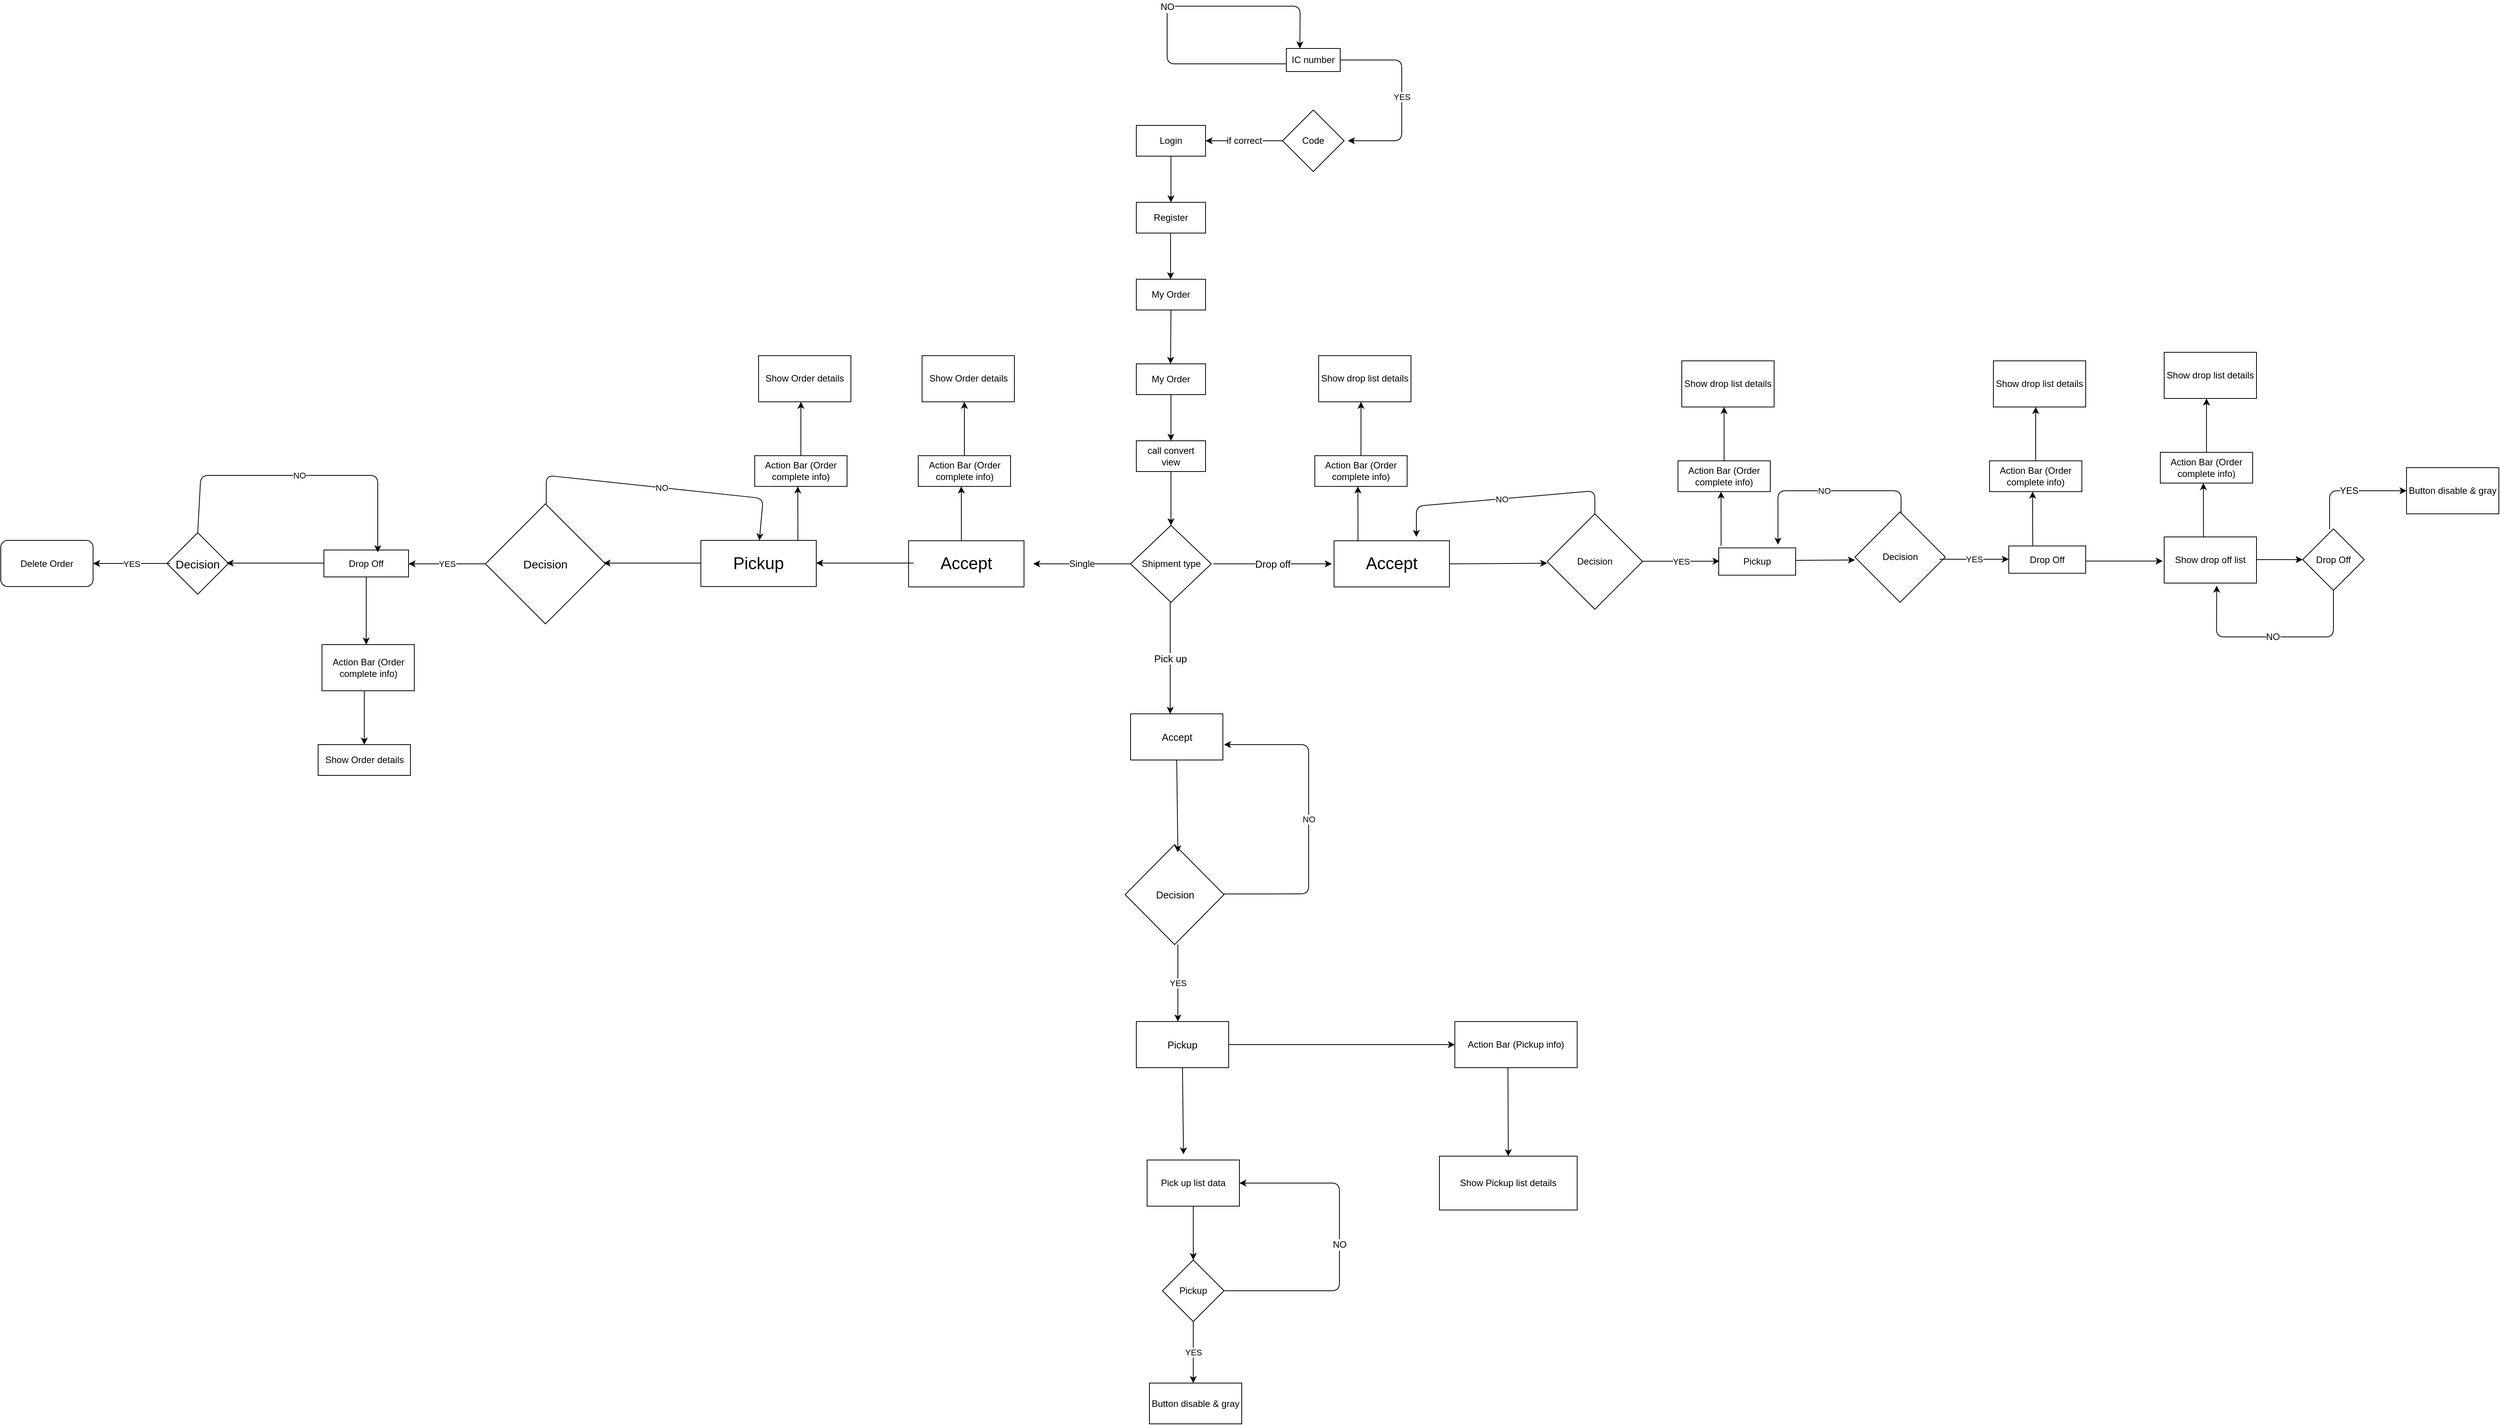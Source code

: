 <mxfile version="15.3.8" type="github"><diagram id="_FXOWP3BJIaokdijvQlw" name="Page-1"><mxGraphModel dx="3128" dy="1888" grid="1" gridSize="10" guides="1" tooltips="1" connect="1" arrows="1" fold="1" page="1" pageScale="1" pageWidth="1200" pageHeight="1600" math="0" shadow="0"><root><mxCell id="0"/><mxCell id="1" parent="0"/><mxCell id="i1LNajIbp0qII7kQ86E9-1" value="IC number" style="rounded=0;whiteSpace=wrap;html=1;" vertex="1" parent="1"><mxGeometry x="1771" y="845" width="70" height="30" as="geometry"/></mxCell><mxCell id="i1LNajIbp0qII7kQ86E9-3" value="Code" style="rhombus;whiteSpace=wrap;html=1;" vertex="1" parent="1"><mxGeometry x="1766" y="925" width="80" height="80" as="geometry"/></mxCell><mxCell id="i1LNajIbp0qII7kQ86E9-4" value="" style="endArrow=classic;html=1;exitX=1;exitY=0.5;exitDx=0;exitDy=0;" edge="1" parent="1" source="i1LNajIbp0qII7kQ86E9-1"><mxGeometry relative="1" as="geometry"><mxPoint x="1791" y="1055" as="sourcePoint"/><mxPoint x="1851" y="965" as="targetPoint"/><Array as="points"><mxPoint x="1921" y="860"/><mxPoint x="1921" y="965"/></Array></mxGeometry></mxCell><mxCell id="i1LNajIbp0qII7kQ86E9-5" value="YES" style="edgeLabel;resizable=0;html=1;align=center;verticalAlign=middle;" connectable="0" vertex="1" parent="i1LNajIbp0qII7kQ86E9-4"><mxGeometry relative="1" as="geometry"/></mxCell><mxCell id="i1LNajIbp0qII7kQ86E9-12" value="" style="endArrow=classic;html=1;entryX=0.25;entryY=0;entryDx=0;entryDy=0;" edge="1" parent="1" target="i1LNajIbp0qII7kQ86E9-1"><mxGeometry relative="1" as="geometry"><mxPoint x="1771" y="865" as="sourcePoint"/><mxPoint x="1806" y="790" as="targetPoint"/><Array as="points"><mxPoint x="1616" y="865"/><mxPoint x="1616" y="790"/><mxPoint x="1789" y="790"/></Array></mxGeometry></mxCell><mxCell id="i1LNajIbp0qII7kQ86E9-14" value="NO" style="edgeLabel;html=1;align=center;verticalAlign=middle;resizable=0;points=[];fontSize=12;" vertex="1" connectable="0" parent="i1LNajIbp0qII7kQ86E9-12"><mxGeometry x="0.004" y="-1" relative="1" as="geometry"><mxPoint as="offset"/></mxGeometry></mxCell><mxCell id="i1LNajIbp0qII7kQ86E9-16" value="Login" style="rounded=0;whiteSpace=wrap;html=1;" vertex="1" parent="1"><mxGeometry x="1576" y="945" width="90" height="40" as="geometry"/></mxCell><mxCell id="i1LNajIbp0qII7kQ86E9-17" value="" style="endArrow=classic;html=1;exitX=0;exitY=0.5;exitDx=0;exitDy=0;entryX=1;entryY=0.5;entryDx=0;entryDy=0;" edge="1" parent="1" source="i1LNajIbp0qII7kQ86E9-3" target="i1LNajIbp0qII7kQ86E9-16"><mxGeometry relative="1" as="geometry"><mxPoint x="1666" y="1065" as="sourcePoint"/><mxPoint x="1686" y="974" as="targetPoint"/></mxGeometry></mxCell><mxCell id="i1LNajIbp0qII7kQ86E9-18" value="if correct" style="edgeLabel;resizable=0;html=1;align=center;verticalAlign=middle;fontSize=12;" connectable="0" vertex="1" parent="i1LNajIbp0qII7kQ86E9-17"><mxGeometry relative="1" as="geometry"/></mxCell><mxCell id="i1LNajIbp0qII7kQ86E9-20" value="Register" style="rounded=0;whiteSpace=wrap;html=1;" vertex="1" parent="1"><mxGeometry x="1576" y="1045" width="90" height="40" as="geometry"/></mxCell><mxCell id="i1LNajIbp0qII7kQ86E9-23" value="" style="endArrow=classic;html=1;exitX=0.5;exitY=1;exitDx=0;exitDy=0;entryX=0.5;entryY=0;entryDx=0;entryDy=0;" edge="1" parent="1" source="i1LNajIbp0qII7kQ86E9-16" target="i1LNajIbp0qII7kQ86E9-20"><mxGeometry width="50" height="50" relative="1" as="geometry"><mxPoint x="1836" y="975" as="sourcePoint"/><mxPoint x="1676" y="1025" as="targetPoint"/></mxGeometry></mxCell><mxCell id="i1LNajIbp0qII7kQ86E9-24" value="My Order" style="rounded=0;whiteSpace=wrap;html=1;" vertex="1" parent="1"><mxGeometry x="1576" y="1145" width="90" height="40" as="geometry"/></mxCell><mxCell id="i1LNajIbp0qII7kQ86E9-25" value="" style="endArrow=classic;html=1;exitX=0.5;exitY=1;exitDx=0;exitDy=0;entryX=0.5;entryY=0;entryDx=0;entryDy=0;" edge="1" parent="1"><mxGeometry width="50" height="50" relative="1" as="geometry"><mxPoint x="1620.5" y="1085" as="sourcePoint"/><mxPoint x="1620.5" y="1145" as="targetPoint"/></mxGeometry></mxCell><mxCell id="i1LNajIbp0qII7kQ86E9-26" value="My Order" style="rounded=0;whiteSpace=wrap;html=1;" vertex="1" parent="1"><mxGeometry x="1576" y="1255" width="90" height="40" as="geometry"/></mxCell><mxCell id="i1LNajIbp0qII7kQ86E9-27" value="" style="endArrow=classic;html=1;exitX=0.5;exitY=1;exitDx=0;exitDy=0;entryX=0.5;entryY=0;entryDx=0;entryDy=0;" edge="1" parent="1" source="i1LNajIbp0qII7kQ86E9-24"><mxGeometry width="50" height="50" relative="1" as="geometry"><mxPoint x="1620.5" y="1195" as="sourcePoint"/><mxPoint x="1620.5" y="1255" as="targetPoint"/></mxGeometry></mxCell><mxCell id="i1LNajIbp0qII7kQ86E9-28" value="call convert view" style="rounded=0;whiteSpace=wrap;html=1;" vertex="1" parent="1"><mxGeometry x="1576" y="1355" width="90" height="40" as="geometry"/></mxCell><mxCell id="i1LNajIbp0qII7kQ86E9-31" value="" style="endArrow=classic;html=1;entryX=0.5;entryY=0;entryDx=0;entryDy=0;exitX=0.5;exitY=1;exitDx=0;exitDy=0;" edge="1" parent="1" source="i1LNajIbp0qII7kQ86E9-26" target="i1LNajIbp0qII7kQ86E9-28"><mxGeometry relative="1" as="geometry"><mxPoint x="1606" y="1325" as="sourcePoint"/><mxPoint x="1706" y="1325" as="targetPoint"/></mxGeometry></mxCell><mxCell id="i1LNajIbp0qII7kQ86E9-34" value="" style="endArrow=classic;html=1;entryX=0.5;entryY=0;entryDx=0;entryDy=0;exitX=0.5;exitY=1;exitDx=0;exitDy=0;" edge="1" parent="1" source="i1LNajIbp0qII7kQ86E9-28"><mxGeometry relative="1" as="geometry"><mxPoint x="1571" y="1435" as="sourcePoint"/><mxPoint x="1621" y="1465" as="targetPoint"/></mxGeometry></mxCell><mxCell id="i1LNajIbp0qII7kQ86E9-36" value="Shipment type" style="rhombus;whiteSpace=wrap;html=1;" vertex="1" parent="1"><mxGeometry x="1568.5" y="1465" width="105" height="100" as="geometry"/></mxCell><mxCell id="i1LNajIbp0qII7kQ86E9-37" value="Show drop off list" style="rounded=0;whiteSpace=wrap;html=1;" vertex="1" parent="1"><mxGeometry x="2912" y="1480" width="120" height="60" as="geometry"/></mxCell><mxCell id="i1LNajIbp0qII7kQ86E9-38" value="" style="endArrow=classic;html=1;" edge="1" parent="1"><mxGeometry relative="1" as="geometry"><mxPoint x="1676" y="1515" as="sourcePoint"/><mxPoint x="1830" y="1515" as="targetPoint"/></mxGeometry></mxCell><mxCell id="i1LNajIbp0qII7kQ86E9-39" value="Drop off" style="edgeLabel;resizable=0;html=1;align=center;verticalAlign=middle;fontSize=13;" connectable="0" vertex="1" parent="i1LNajIbp0qII7kQ86E9-38"><mxGeometry relative="1" as="geometry"/></mxCell><mxCell id="i1LNajIbp0qII7kQ86E9-42" value="Pick up list data" style="rounded=0;whiteSpace=wrap;html=1;" vertex="1" parent="1"><mxGeometry x="1590" y="2290" width="120" height="60" as="geometry"/></mxCell><mxCell id="i1LNajIbp0qII7kQ86E9-43" value="" style="endArrow=classic;html=1;" edge="1" parent="1" target="i1LNajIbp0qII7kQ86E9-45"><mxGeometry relative="1" as="geometry"><mxPoint x="3032" y="1509.5" as="sourcePoint"/><mxPoint x="3132" y="1509.5" as="targetPoint"/></mxGeometry></mxCell><mxCell id="i1LNajIbp0qII7kQ86E9-45" value="Drop Off" style="rhombus;whiteSpace=wrap;html=1;" vertex="1" parent="1"><mxGeometry x="3092" y="1469.5" width="80" height="80" as="geometry"/></mxCell><mxCell id="i1LNajIbp0qII7kQ86E9-46" value="" style="endArrow=classic;html=1;" edge="1" parent="1"><mxGeometry relative="1" as="geometry"><mxPoint x="3127" y="1470" as="sourcePoint"/><mxPoint x="3227" y="1420" as="targetPoint"/><Array as="points"><mxPoint x="3127" y="1420"/></Array></mxGeometry></mxCell><mxCell id="i1LNajIbp0qII7kQ86E9-47" value="YES" style="edgeLabel;resizable=0;html=1;align=center;verticalAlign=middle;fontSize=12;" connectable="0" vertex="1" parent="i1LNajIbp0qII7kQ86E9-46"><mxGeometry relative="1" as="geometry"/></mxCell><mxCell id="i1LNajIbp0qII7kQ86E9-54" value="" style="endArrow=classic;html=1;entryX=0.569;entryY=1.056;entryDx=0;entryDy=0;entryPerimeter=0;exitX=0.5;exitY=1;exitDx=0;exitDy=0;" edge="1" parent="1" source="i1LNajIbp0qII7kQ86E9-45" target="i1LNajIbp0qII7kQ86E9-37"><mxGeometry relative="1" as="geometry"><mxPoint x="3127" y="1550" as="sourcePoint"/><mxPoint x="3037" y="1620" as="targetPoint"/><Array as="points"><mxPoint x="3132" y="1610"/><mxPoint x="2980" y="1610"/></Array></mxGeometry></mxCell><mxCell id="i1LNajIbp0qII7kQ86E9-55" value="NO" style="edgeLabel;resizable=0;html=1;align=center;verticalAlign=middle;fontSize=12;" connectable="0" vertex="1" parent="i1LNajIbp0qII7kQ86E9-54"><mxGeometry relative="1" as="geometry"/></mxCell><mxCell id="i1LNajIbp0qII7kQ86E9-56" value="Button disable &amp;amp; gray" style="rounded=0;whiteSpace=wrap;html=1;" vertex="1" parent="1"><mxGeometry x="3227" y="1390" width="120" height="60" as="geometry"/></mxCell><mxCell id="i1LNajIbp0qII7kQ86E9-57" value="" style="endArrow=classic;html=1;exitX=0.426;exitY=0.011;exitDx=0;exitDy=0;exitPerimeter=0;" edge="1" parent="1" source="i1LNajIbp0qII7kQ86E9-37"><mxGeometry relative="1" as="geometry"><mxPoint x="2952" y="1400" as="sourcePoint"/><mxPoint x="2963" y="1410" as="targetPoint"/></mxGeometry></mxCell><mxCell id="i1LNajIbp0qII7kQ86E9-59" value="Action Bar (Order complete info)" style="rounded=0;whiteSpace=wrap;html=1;" vertex="1" parent="1"><mxGeometry x="2907" y="1370" width="120" height="40" as="geometry"/></mxCell><mxCell id="i1LNajIbp0qII7kQ86E9-60" value="" style="endArrow=classic;html=1;exitX=0.5;exitY=0;exitDx=0;exitDy=0;" edge="1" parent="1" source="i1LNajIbp0qII7kQ86E9-59"><mxGeometry relative="1" as="geometry"><mxPoint x="2967" y="1350" as="sourcePoint"/><mxPoint x="2967" y="1300" as="targetPoint"/></mxGeometry></mxCell><mxCell id="i1LNajIbp0qII7kQ86E9-63" value="Show drop list details" style="rounded=0;whiteSpace=wrap;html=1;" vertex="1" parent="1"><mxGeometry x="2912" y="1240" width="120" height="60" as="geometry"/></mxCell><mxCell id="i1LNajIbp0qII7kQ86E9-64" value="Pickup" style="rhombus;whiteSpace=wrap;html=1;" vertex="1" parent="1"><mxGeometry x="1610" y="2420" width="80" height="80" as="geometry"/></mxCell><mxCell id="i1LNajIbp0qII7kQ86E9-67" value="" style="endArrow=classic;html=1;" edge="1" parent="1" target="i1LNajIbp0qII7kQ86E9-64"><mxGeometry relative="1" as="geometry"><mxPoint x="1650" y="2350" as="sourcePoint"/><mxPoint x="1750" y="2350" as="targetPoint"/></mxGeometry></mxCell><mxCell id="i1LNajIbp0qII7kQ86E9-69" value="" style="endArrow=classic;html=1;exitX=1;exitY=0.5;exitDx=0;exitDy=0;sketch=0;shadow=0;strokeColor=default;entryX=1;entryY=0.5;entryDx=0;entryDy=0;" edge="1" parent="1" source="i1LNajIbp0qII7kQ86E9-64" target="i1LNajIbp0qII7kQ86E9-42"><mxGeometry relative="1" as="geometry"><mxPoint x="1780.28" y="2426.68" as="sourcePoint"/><mxPoint x="1720" y="2320" as="targetPoint"/><Array as="points"><mxPoint x="1840" y="2460"/><mxPoint x="1840" y="2320"/></Array></mxGeometry></mxCell><mxCell id="i1LNajIbp0qII7kQ86E9-70" value="NO" style="edgeLabel;resizable=0;html=1;align=center;verticalAlign=middle;fontSize=12;" connectable="0" vertex="1" parent="i1LNajIbp0qII7kQ86E9-69"><mxGeometry relative="1" as="geometry"/></mxCell><mxCell id="i1LNajIbp0qII7kQ86E9-71" value="" style="endArrow=classic;html=1;shadow=0;strokeColor=default;exitX=0.5;exitY=1;exitDx=0;exitDy=0;" edge="1" parent="1" source="i1LNajIbp0qII7kQ86E9-64"><mxGeometry relative="1" as="geometry"><mxPoint x="1640" y="2540" as="sourcePoint"/><mxPoint x="1650" y="2580" as="targetPoint"/></mxGeometry></mxCell><mxCell id="i1LNajIbp0qII7kQ86E9-72" value="YES" style="edgeLabel;resizable=0;html=1;align=center;verticalAlign=middle;" connectable="0" vertex="1" parent="i1LNajIbp0qII7kQ86E9-71"><mxGeometry relative="1" as="geometry"/></mxCell><mxCell id="i1LNajIbp0qII7kQ86E9-73" value="&lt;span&gt;Button disable &amp;amp; gray&lt;/span&gt;" style="rounded=0;whiteSpace=wrap;html=1;" vertex="1" parent="1"><mxGeometry x="1593" y="2580" width="120" height="53" as="geometry"/></mxCell><mxCell id="i1LNajIbp0qII7kQ86E9-75" value="Show Pickup list details" style="rounded=0;whiteSpace=wrap;html=1;" vertex="1" parent="1"><mxGeometry x="1970" y="2285" width="179" height="70" as="geometry"/></mxCell><mxCell id="i1LNajIbp0qII7kQ86E9-76" value="" style="endArrow=classic;html=1;exitX=0.5;exitY=0;exitDx=0;exitDy=0;entryX=0.5;entryY=0;entryDx=0;entryDy=0;" edge="1" parent="1" target="i1LNajIbp0qII7kQ86E9-75"><mxGeometry relative="1" as="geometry"><mxPoint x="2059" y="2165" as="sourcePoint"/><mxPoint x="2045" y="2220" as="targetPoint"/></mxGeometry></mxCell><mxCell id="i1LNajIbp0qII7kQ86E9-77" value="&lt;span&gt;Action Bar (Pickup info)&lt;/span&gt;" style="rounded=0;whiteSpace=wrap;html=1;" vertex="1" parent="1"><mxGeometry x="1990" y="2110" width="159" height="60" as="geometry"/></mxCell><mxCell id="i1LNajIbp0qII7kQ86E9-84" value="&lt;font style=&quot;font-size: 22px&quot;&gt;Accept&lt;/font&gt;" style="rounded=0;whiteSpace=wrap;html=1;fontSize=12;" vertex="1" parent="1"><mxGeometry x="1280" y="1485" width="150" height="60" as="geometry"/></mxCell><mxCell id="i1LNajIbp0qII7kQ86E9-87" value="" style="endArrow=classic;html=1;shadow=0;fontSize=12;strokeColor=default;exitX=0;exitY=0.5;exitDx=0;exitDy=0;" edge="1" parent="1" source="i1LNajIbp0qII7kQ86E9-36"><mxGeometry relative="1" as="geometry"><mxPoint x="1476" y="1595" as="sourcePoint"/><mxPoint x="1442" y="1515" as="targetPoint"/></mxGeometry></mxCell><mxCell id="i1LNajIbp0qII7kQ86E9-88" value="Single" style="edgeLabel;resizable=0;html=1;align=center;verticalAlign=middle;fontSize=12;" connectable="0" vertex="1" parent="i1LNajIbp0qII7kQ86E9-87"><mxGeometry relative="1" as="geometry"/></mxCell><mxCell id="i1LNajIbp0qII7kQ86E9-89" value="&lt;font style=&quot;font-size: 22px&quot;&gt;Pickup&lt;/font&gt;" style="rounded=0;whiteSpace=wrap;html=1;fontSize=12;" vertex="1" parent="1"><mxGeometry x="1010" y="1484.5" width="150" height="60" as="geometry"/></mxCell><mxCell id="i1LNajIbp0qII7kQ86E9-90" value="" style="endArrow=classic;html=1;shadow=0;fontSize=12;strokeColor=default;exitX=0;exitY=0.5;exitDx=0;exitDy=0;" edge="1" parent="1"><mxGeometry relative="1" as="geometry"><mxPoint x="1286.5" y="1514" as="sourcePoint"/><mxPoint x="1160" y="1514" as="targetPoint"/></mxGeometry></mxCell><mxCell id="i1LNajIbp0qII7kQ86E9-92" value="&lt;font style=&quot;font-size: 15px&quot;&gt;Decision&lt;/font&gt;" style="rhombus;whiteSpace=wrap;html=1;fontSize=12;" vertex="1" parent="1"><mxGeometry x="730" y="1437" width="156" height="156" as="geometry"/></mxCell><mxCell id="i1LNajIbp0qII7kQ86E9-93" value="" style="endArrow=classic;html=1;shadow=0;fontSize=12;strokeColor=default;exitX=0;exitY=0.5;exitDx=0;exitDy=0;" edge="1" parent="1"><mxGeometry relative="1" as="geometry"><mxPoint x="1010" y="1514" as="sourcePoint"/><mxPoint x="883.5" y="1514" as="targetPoint"/></mxGeometry></mxCell><mxCell id="i1LNajIbp0qII7kQ86E9-94" value="" style="endArrow=classic;html=1;shadow=0;fontSize=12;strokeColor=default;exitX=0.5;exitY=0;exitDx=0;exitDy=0;entryX=0.5;entryY=0;entryDx=0;entryDy=0;" edge="1" parent="1"><mxGeometry relative="1" as="geometry"><mxPoint x="809" y="1437" as="sourcePoint"/><mxPoint x="1086" y="1484.5" as="targetPoint"/><Array as="points"><mxPoint x="809" y="1400"/><mxPoint x="1091" y="1430"/></Array></mxGeometry></mxCell><mxCell id="i1LNajIbp0qII7kQ86E9-95" value="NO" style="edgeLabel;resizable=0;html=1;align=center;verticalAlign=middle;" connectable="0" vertex="1" parent="i1LNajIbp0qII7kQ86E9-94"><mxGeometry relative="1" as="geometry"/></mxCell><mxCell id="i1LNajIbp0qII7kQ86E9-96" value="" style="endArrow=classic;html=1;shadow=0;fontSize=12;strokeColor=default;exitX=0;exitY=0.5;exitDx=0;exitDy=0;" edge="1" parent="1" source="i1LNajIbp0qII7kQ86E9-92"><mxGeometry relative="1" as="geometry"><mxPoint x="560" y="1514.5" as="sourcePoint"/><mxPoint x="630" y="1515" as="targetPoint"/></mxGeometry></mxCell><mxCell id="i1LNajIbp0qII7kQ86E9-97" value="YES" style="edgeLabel;resizable=0;html=1;align=center;verticalAlign=middle;" connectable="0" vertex="1" parent="i1LNajIbp0qII7kQ86E9-96"><mxGeometry relative="1" as="geometry"/></mxCell><mxCell id="i1LNajIbp0qII7kQ86E9-98" value="Drop Off" style="rounded=0;whiteSpace=wrap;html=1;fontSize=12;" vertex="1" parent="1"><mxGeometry x="520" y="1497" width="110" height="35" as="geometry"/></mxCell><mxCell id="i1LNajIbp0qII7kQ86E9-99" value="&lt;font style=&quot;font-size: 15px&quot;&gt;Decision&lt;/font&gt;" style="rhombus;whiteSpace=wrap;html=1;fontSize=12;" vertex="1" parent="1"><mxGeometry x="316" y="1474.5" width="80" height="80" as="geometry"/></mxCell><mxCell id="i1LNajIbp0qII7kQ86E9-100" value="" style="endArrow=classic;html=1;shadow=0;fontSize=12;strokeColor=default;exitX=0;exitY=0.5;exitDx=0;exitDy=0;" edge="1" parent="1"><mxGeometry relative="1" as="geometry"><mxPoint x="520" y="1514" as="sourcePoint"/><mxPoint x="393.5" y="1514" as="targetPoint"/></mxGeometry></mxCell><mxCell id="i1LNajIbp0qII7kQ86E9-101" value="" style="endArrow=classic;html=1;shadow=0;fontSize=12;strokeColor=default;exitX=0.5;exitY=0;exitDx=0;exitDy=0;" edge="1" parent="1" source="i1LNajIbp0qII7kQ86E9-99"><mxGeometry relative="1" as="geometry"><mxPoint x="360" y="1477" as="sourcePoint"/><mxPoint x="590" y="1500" as="targetPoint"/><Array as="points"><mxPoint x="360" y="1400"/><mxPoint x="590" y="1400"/></Array></mxGeometry></mxCell><mxCell id="i1LNajIbp0qII7kQ86E9-102" value="NO" style="edgeLabel;resizable=0;html=1;align=center;verticalAlign=middle;" connectable="0" vertex="1" parent="i1LNajIbp0qII7kQ86E9-101"><mxGeometry relative="1" as="geometry"/></mxCell><mxCell id="i1LNajIbp0qII7kQ86E9-103" value="" style="endArrow=classic;html=1;shadow=0;fontSize=12;strokeColor=default;exitX=0;exitY=0.5;exitDx=0;exitDy=0;" edge="1" parent="1"><mxGeometry relative="1" as="geometry"><mxPoint x="320" y="1514.5" as="sourcePoint"/><mxPoint x="220" y="1514.5" as="targetPoint"/></mxGeometry></mxCell><mxCell id="i1LNajIbp0qII7kQ86E9-104" value="YES" style="edgeLabel;resizable=0;html=1;align=center;verticalAlign=middle;" connectable="0" vertex="1" parent="i1LNajIbp0qII7kQ86E9-103"><mxGeometry relative="1" as="geometry"/></mxCell><mxCell id="i1LNajIbp0qII7kQ86E9-105" value="" style="endArrow=classic;html=1;shadow=0;fontSize=12;strokeColor=default;exitX=0.5;exitY=1;exitDx=0;exitDy=0;" edge="1" parent="1" source="i1LNajIbp0qII7kQ86E9-98"><mxGeometry relative="1" as="geometry"><mxPoint x="550" y="1593" as="sourcePoint"/><mxPoint x="575" y="1620" as="targetPoint"/></mxGeometry></mxCell><mxCell id="i1LNajIbp0qII7kQ86E9-108" value="Show Order details" style="rounded=0;whiteSpace=wrap;html=1;" vertex="1" parent="1"><mxGeometry x="512.5" y="1750" width="120" height="40" as="geometry"/></mxCell><mxCell id="i1LNajIbp0qII7kQ86E9-109" value="" style="endArrow=classic;html=1;exitX=0.5;exitY=0;exitDx=0;exitDy=0;entryX=0.5;entryY=0;entryDx=0;entryDy=0;" edge="1" parent="1" target="i1LNajIbp0qII7kQ86E9-108"><mxGeometry relative="1" as="geometry"><mxPoint x="572.5" y="1680" as="sourcePoint"/><mxPoint x="572.5" y="1730" as="targetPoint"/></mxGeometry></mxCell><mxCell id="i1LNajIbp0qII7kQ86E9-110" value="Action Bar (Order complete info)" style="rounded=0;whiteSpace=wrap;html=1;" vertex="1" parent="1"><mxGeometry x="517.5" y="1620" width="120" height="60" as="geometry"/></mxCell><mxCell id="i1LNajIbp0qII7kQ86E9-114" value="&lt;span&gt;Delete Order&lt;/span&gt;" style="rounded=1;whiteSpace=wrap;html=1;fontSize=12;" vertex="1" parent="1"><mxGeometry x="100" y="1484.5" width="120" height="60" as="geometry"/></mxCell><mxCell id="i1LNajIbp0qII7kQ86E9-115" value="&lt;font style=&quot;font-size: 22px&quot;&gt;Accept&lt;/font&gt;" style="rounded=0;whiteSpace=wrap;html=1;fontSize=12;" vertex="1" parent="1"><mxGeometry x="1833" y="1485" width="150" height="60" as="geometry"/></mxCell><mxCell id="i1LNajIbp0qII7kQ86E9-116" value="Decision" style="rhombus;whiteSpace=wrap;html=1;fontSize=12;" vertex="1" parent="1"><mxGeometry x="2110" y="1450" width="124" height="124" as="geometry"/></mxCell><mxCell id="i1LNajIbp0qII7kQ86E9-117" value="" style="endArrow=classic;html=1;shadow=0;fontSize=12;strokeColor=default;exitX=1;exitY=0.5;exitDx=0;exitDy=0;" edge="1" parent="1" source="i1LNajIbp0qII7kQ86E9-115"><mxGeometry relative="1" as="geometry"><mxPoint x="2010" y="1514.17" as="sourcePoint"/><mxPoint x="2110" y="1514.17" as="targetPoint"/></mxGeometry></mxCell><mxCell id="i1LNajIbp0qII7kQ86E9-119" value="Pickup" style="rounded=0;whiteSpace=wrap;html=1;fontSize=12;" vertex="1" parent="1"><mxGeometry x="2333" y="1494.25" width="100" height="35.5" as="geometry"/></mxCell><mxCell id="i1LNajIbp0qII7kQ86E9-120" value="" style="endArrow=classic;html=1;shadow=0;fontSize=12;strokeColor=default;" edge="1" parent="1"><mxGeometry relative="1" as="geometry"><mxPoint x="2234" y="1511.58" as="sourcePoint"/><mxPoint x="2334" y="1511.58" as="targetPoint"/></mxGeometry></mxCell><mxCell id="i1LNajIbp0qII7kQ86E9-121" value="YES" style="edgeLabel;resizable=0;html=1;align=center;verticalAlign=middle;" connectable="0" vertex="1" parent="i1LNajIbp0qII7kQ86E9-120"><mxGeometry relative="1" as="geometry"/></mxCell><mxCell id="i1LNajIbp0qII7kQ86E9-122" value="" style="endArrow=classic;html=1;shadow=0;fontSize=12;strokeColor=default;exitX=0.5;exitY=0;exitDx=0;exitDy=0;" edge="1" parent="1" source="i1LNajIbp0qII7kQ86E9-116"><mxGeometry relative="1" as="geometry"><mxPoint x="2120" y="1419.58" as="sourcePoint"/><mxPoint x="1940" y="1480" as="targetPoint"/><Array as="points"><mxPoint x="2172" y="1420"/><mxPoint x="1940" y="1440"/></Array></mxGeometry></mxCell><mxCell id="i1LNajIbp0qII7kQ86E9-123" value="NO" style="edgeLabel;resizable=0;html=1;align=center;verticalAlign=middle;" connectable="0" vertex="1" parent="i1LNajIbp0qII7kQ86E9-122"><mxGeometry relative="1" as="geometry"/></mxCell><mxCell id="i1LNajIbp0qII7kQ86E9-124" value="Decision" style="rhombus;whiteSpace=wrap;html=1;fontSize=12;" vertex="1" parent="1"><mxGeometry x="2510" y="1447.5" width="117.5" height="117.5" as="geometry"/></mxCell><mxCell id="i1LNajIbp0qII7kQ86E9-125" value="" style="endArrow=classic;html=1;shadow=0;fontSize=12;strokeColor=default;exitX=1;exitY=0.5;exitDx=0;exitDy=0;" edge="1" parent="1"><mxGeometry relative="1" as="geometry"><mxPoint x="2433" y="1510.5" as="sourcePoint"/><mxPoint x="2510" y="1510" as="targetPoint"/></mxGeometry></mxCell><mxCell id="i1LNajIbp0qII7kQ86E9-126" value="Drop Off" style="rounded=0;whiteSpace=wrap;html=1;fontSize=12;" vertex="1" parent="1"><mxGeometry x="2710" y="1491.75" width="100" height="35.5" as="geometry"/></mxCell><mxCell id="i1LNajIbp0qII7kQ86E9-127" value="" style="endArrow=classic;html=1;shadow=0;fontSize=12;strokeColor=default;exitX=0.936;exitY=0.523;exitDx=0;exitDy=0;exitPerimeter=0;" edge="1" parent="1" source="i1LNajIbp0qII7kQ86E9-124"><mxGeometry relative="1" as="geometry"><mxPoint x="2634" y="1509.08" as="sourcePoint"/><mxPoint x="2710" y="1509" as="targetPoint"/></mxGeometry></mxCell><mxCell id="i1LNajIbp0qII7kQ86E9-128" value="YES" style="edgeLabel;resizable=0;html=1;align=center;verticalAlign=middle;" connectable="0" vertex="1" parent="i1LNajIbp0qII7kQ86E9-127"><mxGeometry relative="1" as="geometry"/></mxCell><mxCell id="i1LNajIbp0qII7kQ86E9-130" value="" style="endArrow=classic;html=1;shadow=0;fontSize=12;strokeColor=default;exitX=0.5;exitY=0;exitDx=0;exitDy=0;" edge="1" parent="1"><mxGeometry relative="1" as="geometry"><mxPoint x="2570" y="1450" as="sourcePoint"/><mxPoint x="2410" y="1490" as="targetPoint"/><Array as="points"><mxPoint x="2570" y="1420"/><mxPoint x="2410" y="1420"/></Array></mxGeometry></mxCell><mxCell id="i1LNajIbp0qII7kQ86E9-131" value="NO" style="edgeLabel;resizable=0;html=1;align=center;verticalAlign=middle;" connectable="0" vertex="1" parent="i1LNajIbp0qII7kQ86E9-130"><mxGeometry relative="1" as="geometry"/></mxCell><mxCell id="i1LNajIbp0qII7kQ86E9-132" value="" style="endArrow=classic;html=1;shadow=0;fontSize=12;strokeColor=default;" edge="1" parent="1"><mxGeometry relative="1" as="geometry"><mxPoint x="2810" y="1511.41" as="sourcePoint"/><mxPoint x="2910" y="1511.41" as="targetPoint"/></mxGeometry></mxCell><mxCell id="i1LNajIbp0qII7kQ86E9-136" value="" style="endArrow=classic;html=1;exitX=0.426;exitY=0.011;exitDx=0;exitDy=0;exitPerimeter=0;" edge="1" parent="1"><mxGeometry relative="1" as="geometry"><mxPoint x="2741.12" y="1491.75" as="sourcePoint"/><mxPoint x="2741" y="1421.09" as="targetPoint"/></mxGeometry></mxCell><mxCell id="i1LNajIbp0qII7kQ86E9-137" value="Action Bar (Order complete info)" style="rounded=0;whiteSpace=wrap;html=1;" vertex="1" parent="1"><mxGeometry x="2685" y="1381.09" width="120" height="40" as="geometry"/></mxCell><mxCell id="i1LNajIbp0qII7kQ86E9-138" value="" style="endArrow=classic;html=1;exitX=0.5;exitY=0;exitDx=0;exitDy=0;" edge="1" parent="1" source="i1LNajIbp0qII7kQ86E9-137"><mxGeometry relative="1" as="geometry"><mxPoint x="2745" y="1361.09" as="sourcePoint"/><mxPoint x="2745" y="1311.09" as="targetPoint"/></mxGeometry></mxCell><mxCell id="i1LNajIbp0qII7kQ86E9-139" value="Show drop list details" style="rounded=0;whiteSpace=wrap;html=1;" vertex="1" parent="1"><mxGeometry x="2690" y="1251.09" width="120" height="60" as="geometry"/></mxCell><mxCell id="i1LNajIbp0qII7kQ86E9-140" value="" style="endArrow=classic;html=1;exitX=0.426;exitY=0.011;exitDx=0;exitDy=0;exitPerimeter=0;" edge="1" parent="1"><mxGeometry relative="1" as="geometry"><mxPoint x="2336.12" y="1491.75" as="sourcePoint"/><mxPoint x="2336.0" y="1421.09" as="targetPoint"/></mxGeometry></mxCell><mxCell id="i1LNajIbp0qII7kQ86E9-141" value="Action Bar (Order complete info)" style="rounded=0;whiteSpace=wrap;html=1;" vertex="1" parent="1"><mxGeometry x="2280" y="1381.09" width="120" height="40" as="geometry"/></mxCell><mxCell id="i1LNajIbp0qII7kQ86E9-142" value="" style="endArrow=classic;html=1;exitX=0.5;exitY=0;exitDx=0;exitDy=0;" edge="1" parent="1" source="i1LNajIbp0qII7kQ86E9-141"><mxGeometry relative="1" as="geometry"><mxPoint x="2340" y="1361.09" as="sourcePoint"/><mxPoint x="2340.0" y="1311.09" as="targetPoint"/></mxGeometry></mxCell><mxCell id="i1LNajIbp0qII7kQ86E9-143" value="Show drop list details" style="rounded=0;whiteSpace=wrap;html=1;" vertex="1" parent="1"><mxGeometry x="2285" y="1251.09" width="120" height="60" as="geometry"/></mxCell><mxCell id="i1LNajIbp0qII7kQ86E9-144" value="" style="endArrow=classic;html=1;exitX=0.426;exitY=0.011;exitDx=0;exitDy=0;exitPerimeter=0;" edge="1" parent="1"><mxGeometry relative="1" as="geometry"><mxPoint x="1864.12" y="1485" as="sourcePoint"/><mxPoint x="1864.0" y="1414.34" as="targetPoint"/></mxGeometry></mxCell><mxCell id="i1LNajIbp0qII7kQ86E9-145" value="Action Bar (Order complete info)" style="rounded=0;whiteSpace=wrap;html=1;" vertex="1" parent="1"><mxGeometry x="1808" y="1374.34" width="120" height="40" as="geometry"/></mxCell><mxCell id="i1LNajIbp0qII7kQ86E9-146" value="" style="endArrow=classic;html=1;exitX=0.5;exitY=0;exitDx=0;exitDy=0;" edge="1" parent="1" source="i1LNajIbp0qII7kQ86E9-145"><mxGeometry relative="1" as="geometry"><mxPoint x="1868" y="1354.34" as="sourcePoint"/><mxPoint x="1868.0" y="1304.34" as="targetPoint"/></mxGeometry></mxCell><mxCell id="i1LNajIbp0qII7kQ86E9-147" value="Show drop list details" style="rounded=0;whiteSpace=wrap;html=1;" vertex="1" parent="1"><mxGeometry x="1813" y="1244.34" width="120" height="60" as="geometry"/></mxCell><mxCell id="i1LNajIbp0qII7kQ86E9-148" value="" style="endArrow=classic;html=1;exitX=0.426;exitY=0.011;exitDx=0;exitDy=0;exitPerimeter=0;" edge="1" parent="1"><mxGeometry relative="1" as="geometry"><mxPoint x="1348.62" y="1485" as="sourcePoint"/><mxPoint x="1348.5" y="1414.34" as="targetPoint"/></mxGeometry></mxCell><mxCell id="i1LNajIbp0qII7kQ86E9-149" value="Action Bar (Order complete info)" style="rounded=0;whiteSpace=wrap;html=1;" vertex="1" parent="1"><mxGeometry x="1292.5" y="1374.34" width="120" height="40" as="geometry"/></mxCell><mxCell id="i1LNajIbp0qII7kQ86E9-150" value="" style="endArrow=classic;html=1;exitX=0.5;exitY=0;exitDx=0;exitDy=0;" edge="1" parent="1" source="i1LNajIbp0qII7kQ86E9-149"><mxGeometry relative="1" as="geometry"><mxPoint x="1352.5" y="1354.34" as="sourcePoint"/><mxPoint x="1352.5" y="1304.34" as="targetPoint"/></mxGeometry></mxCell><mxCell id="i1LNajIbp0qII7kQ86E9-151" value="Show Order details" style="rounded=0;whiteSpace=wrap;html=1;" vertex="1" parent="1"><mxGeometry x="1297.5" y="1244.34" width="120" height="60" as="geometry"/></mxCell><mxCell id="i1LNajIbp0qII7kQ86E9-152" value="" style="endArrow=classic;html=1;exitX=0.426;exitY=0.011;exitDx=0;exitDy=0;exitPerimeter=0;" edge="1" parent="1"><mxGeometry relative="1" as="geometry"><mxPoint x="1136.12" y="1485" as="sourcePoint"/><mxPoint x="1136.0" y="1414.34" as="targetPoint"/></mxGeometry></mxCell><mxCell id="i1LNajIbp0qII7kQ86E9-153" value="Action Bar (Order complete info)" style="rounded=0;whiteSpace=wrap;html=1;" vertex="1" parent="1"><mxGeometry x="1080" y="1374.34" width="120" height="40" as="geometry"/></mxCell><mxCell id="i1LNajIbp0qII7kQ86E9-154" value="" style="endArrow=classic;html=1;exitX=0.5;exitY=0;exitDx=0;exitDy=0;" edge="1" parent="1" source="i1LNajIbp0qII7kQ86E9-153"><mxGeometry relative="1" as="geometry"><mxPoint x="1140" y="1354.34" as="sourcePoint"/><mxPoint x="1140.0" y="1304.34" as="targetPoint"/></mxGeometry></mxCell><mxCell id="i1LNajIbp0qII7kQ86E9-155" value="Show Order details" style="rounded=0;whiteSpace=wrap;html=1;" vertex="1" parent="1"><mxGeometry x="1085" y="1244.34" width="120" height="60" as="geometry"/></mxCell><mxCell id="i1LNajIbp0qII7kQ86E9-158" value="" style="endArrow=classic;html=1;shadow=0;fontSize=12;strokeColor=default;" edge="1" parent="1"><mxGeometry relative="1" as="geometry"><mxPoint x="1620" y="1565" as="sourcePoint"/><mxPoint x="1620" y="1710" as="targetPoint"/></mxGeometry></mxCell><mxCell id="i1LNajIbp0qII7kQ86E9-159" value="Pick up" style="edgeLabel;resizable=0;html=1;align=center;verticalAlign=middle;fontSize=13;" connectable="0" vertex="1" parent="i1LNajIbp0qII7kQ86E9-158"><mxGeometry relative="1" as="geometry"/></mxCell><mxCell id="i1LNajIbp0qII7kQ86E9-160" value="Accept" style="rounded=0;whiteSpace=wrap;html=1;fontSize=13;" vertex="1" parent="1"><mxGeometry x="1568.5" y="1710" width="120" height="60" as="geometry"/></mxCell><mxCell id="i1LNajIbp0qII7kQ86E9-162" value="Decision" style="rhombus;whiteSpace=wrap;html=1;fontSize=13;" vertex="1" parent="1"><mxGeometry x="1561.5" y="1880" width="128.5" height="130" as="geometry"/></mxCell><mxCell id="i1LNajIbp0qII7kQ86E9-163" value="" style="endArrow=classic;html=1;shadow=0;fontSize=13;strokeColor=default;exitX=0.5;exitY=1;exitDx=0;exitDy=0;" edge="1" parent="1" source="i1LNajIbp0qII7kQ86E9-160"><mxGeometry relative="1" as="geometry"><mxPoint x="1620" y="1810" as="sourcePoint"/><mxPoint x="1630" y="1890" as="targetPoint"/></mxGeometry></mxCell><mxCell id="i1LNajIbp0qII7kQ86E9-170" value="" style="endArrow=classic;html=1;shadow=0;fontSize=13;strokeColor=default;" edge="1" parent="1"><mxGeometry relative="1" as="geometry"><mxPoint x="1630" y="2010" as="sourcePoint"/><mxPoint x="1630" y="2110" as="targetPoint"/></mxGeometry></mxCell><mxCell id="i1LNajIbp0qII7kQ86E9-171" value="YES" style="edgeLabel;resizable=0;html=1;align=center;verticalAlign=middle;" connectable="0" vertex="1" parent="i1LNajIbp0qII7kQ86E9-170"><mxGeometry relative="1" as="geometry"/></mxCell><mxCell id="i1LNajIbp0qII7kQ86E9-172" value="" style="endArrow=classic;html=1;shadow=0;fontSize=13;strokeColor=default;" edge="1" parent="1"><mxGeometry relative="1" as="geometry"><mxPoint x="1690" y="1944.17" as="sourcePoint"/><mxPoint x="1690" y="1750" as="targetPoint"/><Array as="points"><mxPoint x="1800" y="1944"/><mxPoint x="1800" y="1750"/></Array></mxGeometry></mxCell><mxCell id="i1LNajIbp0qII7kQ86E9-173" value="NO" style="edgeLabel;resizable=0;html=1;align=center;verticalAlign=middle;" connectable="0" vertex="1" parent="i1LNajIbp0qII7kQ86E9-172"><mxGeometry relative="1" as="geometry"/></mxCell><mxCell id="i1LNajIbp0qII7kQ86E9-174" value="Pickup" style="rounded=0;whiteSpace=wrap;html=1;fontSize=13;" vertex="1" parent="1"><mxGeometry x="1576" y="2110" width="120" height="60" as="geometry"/></mxCell><mxCell id="i1LNajIbp0qII7kQ86E9-175" value="" style="endArrow=classic;html=1;shadow=0;fontSize=13;strokeColor=default;exitX=0.5;exitY=1;exitDx=0;exitDy=0;entryX=0.394;entryY=-0.122;entryDx=0;entryDy=0;entryPerimeter=0;" edge="1" parent="1" source="i1LNajIbp0qII7kQ86E9-174" target="i1LNajIbp0qII7kQ86E9-42"><mxGeometry relative="1" as="geometry"><mxPoint x="1630" y="2180" as="sourcePoint"/><mxPoint x="1650" y="2300" as="targetPoint"/></mxGeometry></mxCell><mxCell id="i1LNajIbp0qII7kQ86E9-177" value="" style="endArrow=classic;html=1;shadow=0;fontSize=13;strokeColor=default;entryX=0;entryY=0.5;entryDx=0;entryDy=0;exitX=1;exitY=0.5;exitDx=0;exitDy=0;" edge="1" parent="1" source="i1LNajIbp0qII7kQ86E9-174" target="i1LNajIbp0qII7kQ86E9-77"><mxGeometry relative="1" as="geometry"><mxPoint x="1813" y="2139.41" as="sourcePoint"/><mxPoint x="1913" y="2139.41" as="targetPoint"/></mxGeometry></mxCell></root></mxGraphModel></diagram></mxfile>